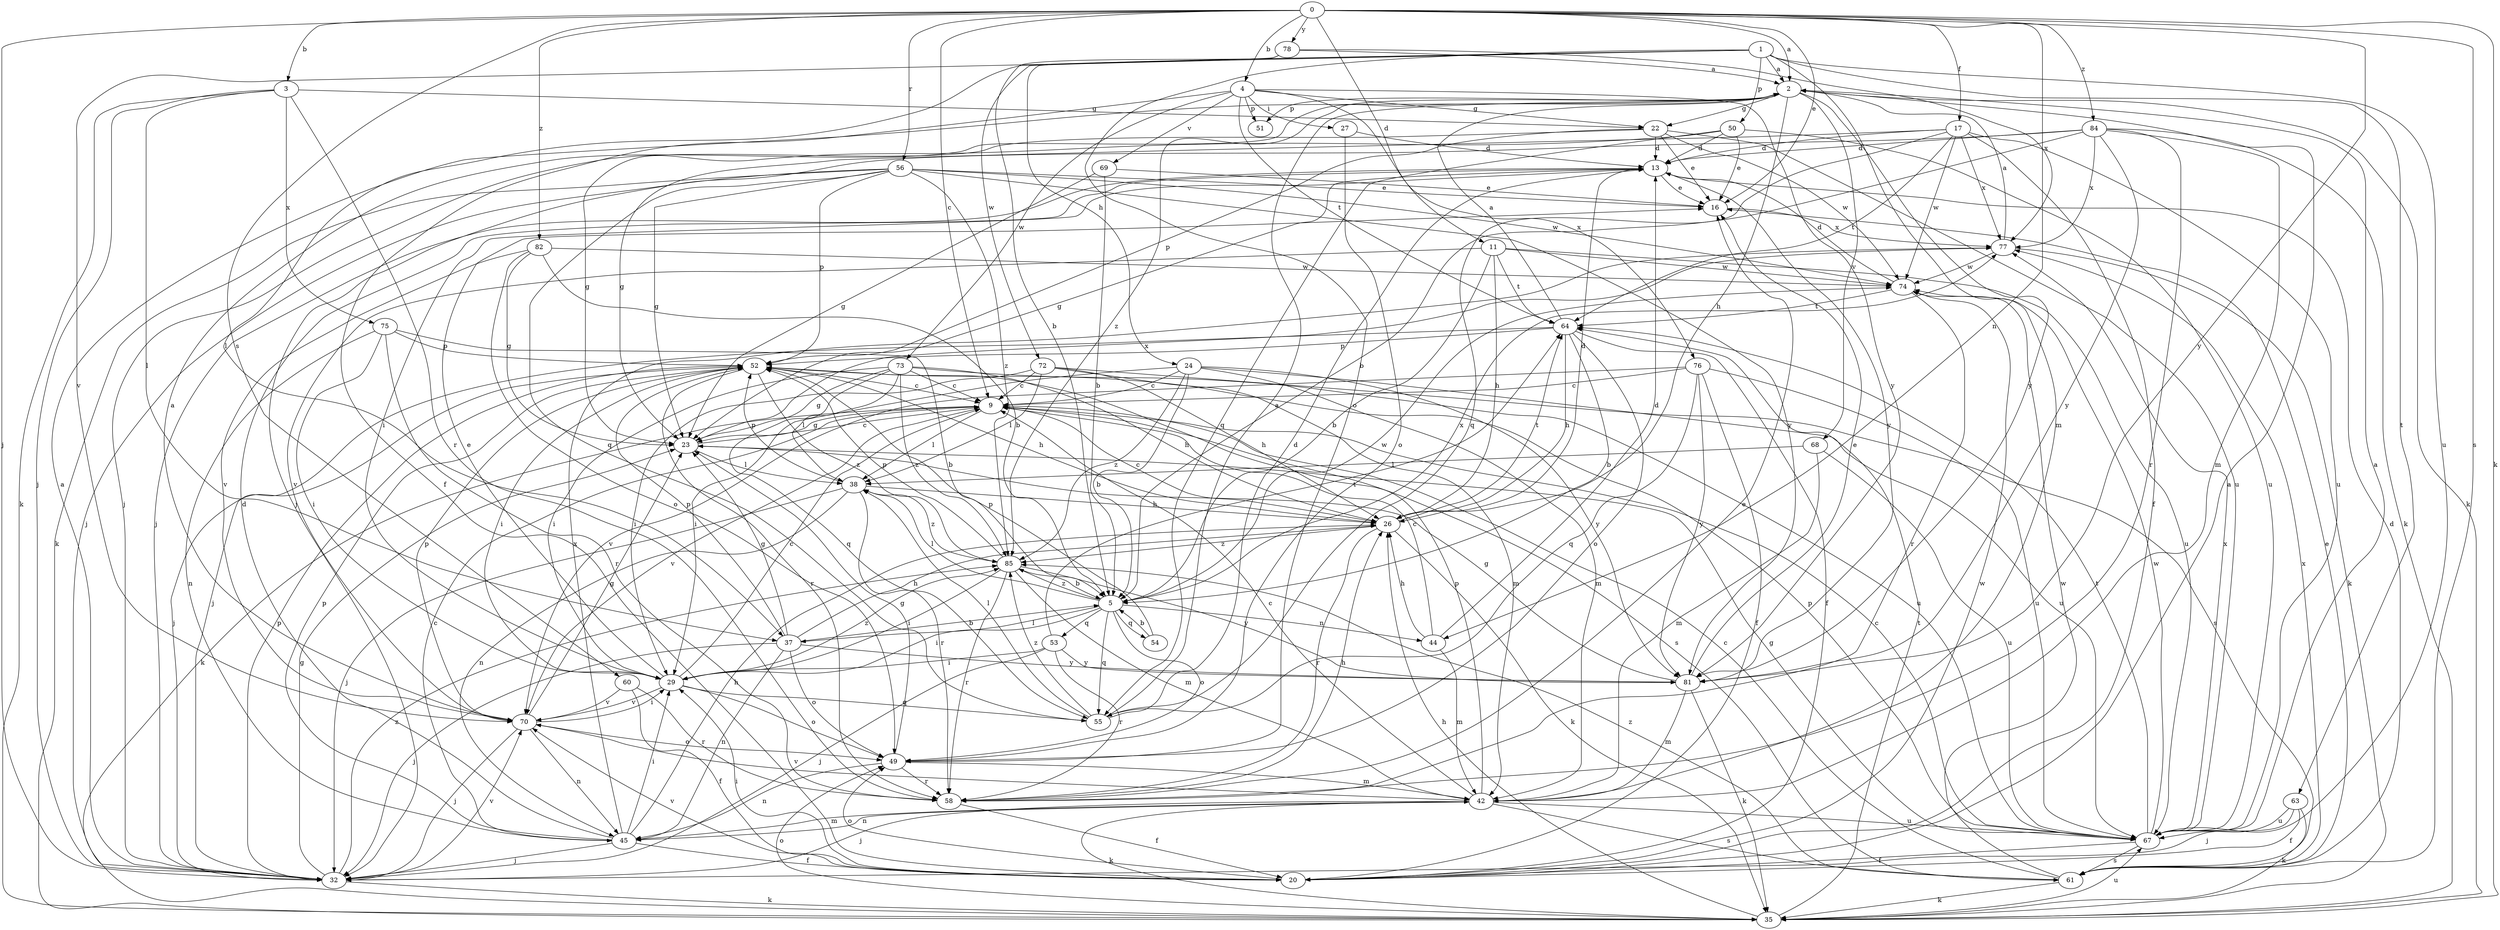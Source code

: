 strict digraph  {
0;
1;
2;
3;
4;
5;
9;
11;
13;
16;
17;
20;
22;
23;
24;
26;
27;
29;
32;
35;
37;
38;
42;
44;
45;
49;
50;
51;
52;
53;
54;
55;
56;
58;
60;
61;
63;
64;
67;
68;
69;
70;
72;
73;
74;
75;
76;
77;
78;
81;
82;
84;
85;
0 -> 2  [label=a];
0 -> 3  [label=b];
0 -> 4  [label=b];
0 -> 9  [label=c];
0 -> 11  [label=d];
0 -> 16  [label=e];
0 -> 17  [label=f];
0 -> 32  [label=j];
0 -> 35  [label=k];
0 -> 44  [label=n];
0 -> 56  [label=r];
0 -> 60  [label=s];
0 -> 61  [label=s];
0 -> 78  [label=y];
0 -> 81  [label=y];
0 -> 82  [label=z];
0 -> 84  [label=z];
1 -> 2  [label=a];
1 -> 24  [label=h];
1 -> 37  [label=l];
1 -> 42  [label=m];
1 -> 49  [label=o];
1 -> 50  [label=p];
1 -> 63  [label=t];
1 -> 67  [label=u];
1 -> 72  [label=w];
2 -> 22  [label=g];
2 -> 26  [label=h];
2 -> 35  [label=k];
2 -> 51  [label=p];
2 -> 68  [label=v];
2 -> 81  [label=y];
2 -> 85  [label=z];
3 -> 22  [label=g];
3 -> 32  [label=j];
3 -> 35  [label=k];
3 -> 37  [label=l];
3 -> 58  [label=r];
3 -> 75  [label=x];
4 -> 20  [label=f];
4 -> 22  [label=g];
4 -> 27  [label=i];
4 -> 51  [label=p];
4 -> 64  [label=t];
4 -> 69  [label=v];
4 -> 73  [label=w];
4 -> 76  [label=x];
4 -> 81  [label=y];
5 -> 29  [label=i];
5 -> 37  [label=l];
5 -> 38  [label=l];
5 -> 44  [label=n];
5 -> 49  [label=o];
5 -> 53  [label=q];
5 -> 54  [label=q];
5 -> 55  [label=q];
5 -> 74  [label=w];
5 -> 77  [label=x];
5 -> 85  [label=z];
9 -> 23  [label=g];
9 -> 35  [label=k];
9 -> 38  [label=l];
9 -> 61  [label=s];
9 -> 70  [label=v];
11 -> 5  [label=b];
11 -> 26  [label=h];
11 -> 64  [label=t];
11 -> 67  [label=u];
11 -> 70  [label=v];
11 -> 74  [label=w];
13 -> 16  [label=e];
13 -> 23  [label=g];
13 -> 29  [label=i];
13 -> 32  [label=j];
13 -> 81  [label=y];
16 -> 77  [label=x];
17 -> 13  [label=d];
17 -> 20  [label=f];
17 -> 23  [label=g];
17 -> 55  [label=q];
17 -> 64  [label=t];
17 -> 67  [label=u];
17 -> 74  [label=w];
17 -> 77  [label=x];
20 -> 2  [label=a];
20 -> 29  [label=i];
20 -> 49  [label=o];
20 -> 70  [label=v];
20 -> 74  [label=w];
22 -> 13  [label=d];
22 -> 16  [label=e];
22 -> 32  [label=j];
22 -> 52  [label=p];
22 -> 67  [label=u];
22 -> 74  [label=w];
23 -> 9  [label=c];
23 -> 38  [label=l];
23 -> 77  [label=x];
24 -> 5  [label=b];
24 -> 9  [label=c];
24 -> 29  [label=i];
24 -> 42  [label=m];
24 -> 67  [label=u];
24 -> 81  [label=y];
24 -> 85  [label=z];
26 -> 9  [label=c];
26 -> 13  [label=d];
26 -> 35  [label=k];
26 -> 58  [label=r];
26 -> 64  [label=t];
26 -> 85  [label=z];
27 -> 13  [label=d];
27 -> 49  [label=o];
29 -> 9  [label=c];
29 -> 16  [label=e];
29 -> 49  [label=o];
29 -> 55  [label=q];
29 -> 70  [label=v];
29 -> 85  [label=z];
32 -> 2  [label=a];
32 -> 23  [label=g];
32 -> 35  [label=k];
32 -> 52  [label=p];
32 -> 70  [label=v];
32 -> 85  [label=z];
35 -> 26  [label=h];
35 -> 49  [label=o];
35 -> 64  [label=t];
35 -> 67  [label=u];
37 -> 5  [label=b];
37 -> 23  [label=g];
37 -> 26  [label=h];
37 -> 32  [label=j];
37 -> 45  [label=n];
37 -> 49  [label=o];
37 -> 52  [label=p];
37 -> 81  [label=y];
38 -> 26  [label=h];
38 -> 32  [label=j];
38 -> 45  [label=n];
38 -> 52  [label=p];
38 -> 58  [label=r];
38 -> 85  [label=z];
42 -> 9  [label=c];
42 -> 32  [label=j];
42 -> 35  [label=k];
42 -> 45  [label=n];
42 -> 52  [label=p];
42 -> 61  [label=s];
42 -> 67  [label=u];
42 -> 70  [label=v];
44 -> 9  [label=c];
44 -> 13  [label=d];
44 -> 26  [label=h];
44 -> 42  [label=m];
45 -> 9  [label=c];
45 -> 13  [label=d];
45 -> 20  [label=f];
45 -> 26  [label=h];
45 -> 29  [label=i];
45 -> 32  [label=j];
45 -> 42  [label=m];
45 -> 52  [label=p];
45 -> 77  [label=x];
49 -> 23  [label=g];
49 -> 42  [label=m];
49 -> 45  [label=n];
49 -> 58  [label=r];
50 -> 13  [label=d];
50 -> 16  [label=e];
50 -> 23  [label=g];
50 -> 55  [label=q];
50 -> 67  [label=u];
52 -> 9  [label=c];
52 -> 26  [label=h];
52 -> 29  [label=i];
52 -> 32  [label=j];
52 -> 58  [label=r];
52 -> 85  [label=z];
53 -> 29  [label=i];
53 -> 32  [label=j];
53 -> 58  [label=r];
53 -> 64  [label=t];
53 -> 81  [label=y];
54 -> 5  [label=b];
54 -> 52  [label=p];
55 -> 2  [label=a];
55 -> 13  [label=d];
55 -> 38  [label=l];
55 -> 85  [label=z];
56 -> 16  [label=e];
56 -> 23  [label=g];
56 -> 32  [label=j];
56 -> 35  [label=k];
56 -> 52  [label=p];
56 -> 55  [label=q];
56 -> 74  [label=w];
56 -> 81  [label=y];
56 -> 85  [label=z];
58 -> 16  [label=e];
58 -> 20  [label=f];
58 -> 26  [label=h];
60 -> 20  [label=f];
60 -> 58  [label=r];
60 -> 70  [label=v];
61 -> 9  [label=c];
61 -> 13  [label=d];
61 -> 16  [label=e];
61 -> 35  [label=k];
61 -> 74  [label=w];
61 -> 77  [label=x];
61 -> 85  [label=z];
63 -> 20  [label=f];
63 -> 32  [label=j];
63 -> 35  [label=k];
63 -> 67  [label=u];
64 -> 2  [label=a];
64 -> 5  [label=b];
64 -> 20  [label=f];
64 -> 26  [label=h];
64 -> 32  [label=j];
64 -> 49  [label=o];
64 -> 52  [label=p];
67 -> 2  [label=a];
67 -> 9  [label=c];
67 -> 20  [label=f];
67 -> 23  [label=g];
67 -> 52  [label=p];
67 -> 61  [label=s];
67 -> 64  [label=t];
67 -> 74  [label=w];
67 -> 77  [label=x];
68 -> 38  [label=l];
68 -> 42  [label=m];
68 -> 67  [label=u];
69 -> 5  [label=b];
69 -> 16  [label=e];
69 -> 23  [label=g];
70 -> 2  [label=a];
70 -> 23  [label=g];
70 -> 29  [label=i];
70 -> 32  [label=j];
70 -> 45  [label=n];
70 -> 49  [label=o];
70 -> 52  [label=p];
72 -> 9  [label=c];
72 -> 26  [label=h];
72 -> 29  [label=i];
72 -> 38  [label=l];
72 -> 42  [label=m];
72 -> 61  [label=s];
73 -> 9  [label=c];
73 -> 23  [label=g];
73 -> 26  [label=h];
73 -> 29  [label=i];
73 -> 38  [label=l];
73 -> 55  [label=q];
73 -> 67  [label=u];
73 -> 85  [label=z];
74 -> 13  [label=d];
74 -> 58  [label=r];
74 -> 64  [label=t];
75 -> 5  [label=b];
75 -> 29  [label=i];
75 -> 45  [label=n];
75 -> 52  [label=p];
75 -> 58  [label=r];
76 -> 9  [label=c];
76 -> 20  [label=f];
76 -> 55  [label=q];
76 -> 67  [label=u];
76 -> 70  [label=v];
76 -> 81  [label=y];
77 -> 2  [label=a];
77 -> 35  [label=k];
77 -> 74  [label=w];
78 -> 2  [label=a];
78 -> 5  [label=b];
78 -> 70  [label=v];
78 -> 77  [label=x];
81 -> 16  [label=e];
81 -> 23  [label=g];
81 -> 35  [label=k];
81 -> 42  [label=m];
82 -> 5  [label=b];
82 -> 23  [label=g];
82 -> 49  [label=o];
82 -> 70  [label=v];
82 -> 74  [label=w];
84 -> 5  [label=b];
84 -> 13  [label=d];
84 -> 32  [label=j];
84 -> 35  [label=k];
84 -> 42  [label=m];
84 -> 58  [label=r];
84 -> 77  [label=x];
84 -> 81  [label=y];
85 -> 5  [label=b];
85 -> 29  [label=i];
85 -> 42  [label=m];
85 -> 52  [label=p];
85 -> 58  [label=r];
85 -> 81  [label=y];
}

